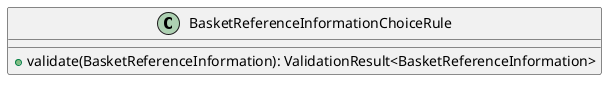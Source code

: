 @startuml

    class BasketReferenceInformationChoiceRule [[BasketReferenceInformationChoiceRule.html]] {
        +validate(BasketReferenceInformation): ValidationResult<BasketReferenceInformation>
    }

@enduml
